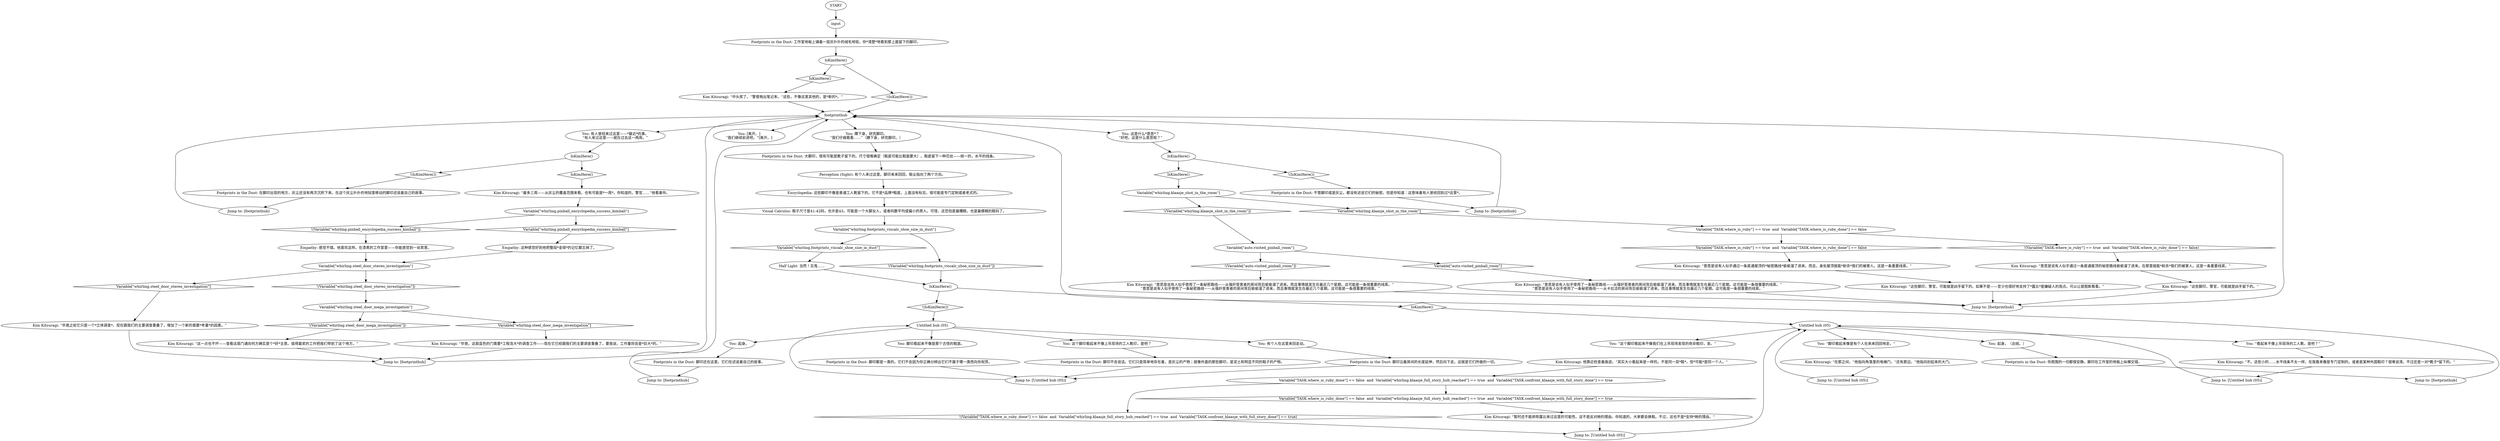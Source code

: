 # WHIRLING F3 / FOOTPRINTS IN THE DUST
# 1. See tracks from what seem to be boots.
#2. Reveals not odd-soled if you return after suspecting Ruby. (Anti-red-herring.)
# ==================================================
digraph G {
	  0 [label="START"];
	  1 [label="input"];
	  2 [label="Footprints in the Dust: 在脚印出现的地方，灰尘还没有再次沉积下来。在这个灰尘扑扑的地狱里移动的脚印述说着自己的故事。"];
	  3 [label="You: [离开。]\n“我们继续前进吧。”[离开。]"];
	  4 [label="Empathy: 这种感觉好到他把整段*金球*的记忆都忘掉了。"];
	  5 [label="Kim Kitsuragi: “意思是说有人似乎使用了一条秘密路线——从强奸受害者的房间背后偷偷溜了进来。而且事情就发生在最近几个星期。这可能是一条很重要的线索。”\n“意思是说有人似乎使用了一条秘密路线——从卡拉洁的房间背后偷偷溜了进来。而且事情就发生在最近几个星期。这可能是一条很重要的线索。”"];
	  6 [label="Variable[\"auto.visited_pinball_room\"]"];
	  7 [label="Variable[\"auto.visited_pinball_room\"]", shape=diamond];
	  8 [label="!(Variable[\"auto.visited_pinball_room\"])", shape=diamond];
	  9 [label="Kim Kitsuragi: “意思是说有人似乎通过一条直通屋顶的*秘密路线*偷偷溜了进来。而且，身处屋顶就能*射杀*我们的被害人。这是一条重要线索。”"];
	  10 [label="Footprints in the Dust: 脚印都是一类的。它们不会因为你正确分辨出它们不属于哪一类而向你祝贺。"];
	  12 [label="Footprints in the Dust: 大脚印，很有可能是靴子留下的。尺寸很难确定（鞋底可能比鞋面要大）。鞋底留下一种花纹——统一的，水平的线条。"];
	  13 [label="Footprints in the Dust: 你周围的一切都很安静。脚印在工作室的地板上纵横交错。"];
	  14 [label="Untitled hub (05)"];
	  15 [label="Jump to: [Untitled hub (05)]"];
	  16 [label="Visual Calculus: 鞋子尺寸是41-42码，也许是43。可能是一个大脚女人，或者码数平均或偏小的男人。可惜，这恐怕是最糟糕，也是最模糊的鞋码了。"];
	  17 [label="Kim Kitsuragi: “意思是说有人似乎使用了一条秘密路线——从强奸受害者的房间背后偷偷溜了进来。而且事情就发生在最近几个星期。这可能是一条很重要的线索。”\n“意思是说有人似乎使用了一条秘密路线——从强奸受害者的房间背后偷偷溜了进来。而且事情就发生在最近几个星期。这可能是一条很重要的线索。”"];
	  18 [label="Jump to: [footprinthub]"];
	  19 [label="IsKimHere()"];
	  20 [label="IsKimHere()", shape=diamond];
	  21 [label="!(IsKimHere())", shape=diamond];
	  22 [label="footprinthub"];
	  23 [label="You: 起身。（总结。）"];
	  24 [label="Perception (Sight): 有个人来过这里。脚印来来回回，鞋尖指向了两个方向。"];
	  25 [label="Jump to: [footprinthub]"];
	  26 [label="Variable[\"whirling.steel_door_stereo_investigation\"]"];
	  27 [label="Variable[\"whirling.steel_door_stereo_investigation\"]", shape=diamond];
	  28 [label="!(Variable[\"whirling.steel_door_stereo_investigation\"])", shape=diamond];
	  29 [label="Jump to: [footprinthub]"];
	  30 [label="You: 脚印看起来不像是那个古怪的鞋底。"];
	  31 [label="Footprints in the Dust: 脚印不会说话。它们只是简单地存在着，是灰尘的产物；就像外面的那些脚印，是泥土和明显不同的鞋子的产物。"];
	  32 [label="Footprints in the Dust: 不管脚印或是灰尘，都没有述说它们的秘密。但是你知道：这意味着有人曾经回到过*这里*。"];
	  33 [label="Variable[\"whirling.footprints_viscalc_shoe_size_in_dust\"]"];
	  34 [label="Variable[\"whirling.footprints_viscalc_shoe_size_in_dust\"]", shape=diamond];
	  35 [label="!(Variable[\"whirling.footprints_viscalc_shoe_size_in_dust\"])", shape=diamond];
	  36 [label="Kim Kitsuragi: “中头奖了。”警督掏出笔记本。“这些，不像这里其他的，是*新的*。”"];
	  37 [label="Variable[\"whirling.steel_door_mega_investigation\"]"];
	  38 [label="Variable[\"whirling.steel_door_mega_investigation\"]", shape=diamond];
	  39 [label="!(Variable[\"whirling.steel_door_mega_investigation\"])", shape=diamond];
	  40 [label="You: “这个脚印看起来不像我们在上吊现场发现的奇异鞋印，金。”"];
	  41 [label="Kim Kitsuragi: “暂时还不能排除露比来过这里的可能性。这不是反对她的理由。你知道的，大家都会换鞋。不过，这也不是*支持*她的理由。”"];
	  42 [label="You: 蹲下身，研究脚印。\n“我们仔细看看……”（蹲下身，研究脚印。）"];
	  43 [label="Kim Kitsuragi: “毕竟之前它只是一个*立体调查*。现在跟我们的主要调查重叠了。增加了一个新的需要*考量*的因素。”"];
	  44 [label="Kim Kitsuragi: “意思是说有人似乎通过一条直通屋顶的秘密路线偷偷溜了进来。在那里就能*射杀*我们的被害人。这是一条重要线索。”"];
	  45 [label="Kim Kitsuragi: “毕竟，这扇蓝色的门需要*工程浩大*的调查工作——现在它已经跟我们的主要调查重叠了，要我说，工作量将会是*巨大*的。”"];
	  46 [label="Encyclopedia: 这些脚印不像是普通工人靴留下的。它不是*品牌*鞋底，上面没有标志。很可能是专门定制或者老式的。"];
	  47 [label="Jump to: [footprinthub]"];
	  48 [label="Footprints in the Dust: 脚印还在这里。它们在述说着自己的故事。"];
	  49 [label="Variable[\"whirling.pinball_encyclopedia_success_kimball\"]"];
	  50 [label="Variable[\"whirling.pinball_encyclopedia_success_kimball\"]", shape=diamond];
	  51 [label="!(Variable[\"whirling.pinball_encyclopedia_success_kimball\"])", shape=diamond];
	  52 [label="Kim Kitsuragi: “这些脚印，警官，可能就是凶手留下的。”"];
	  53 [label="You: “看起来不像上吊现场的工人靴，是吧？”"];
	  54 [label="You: 有人曾经来过这里——*最近*的事。\n“有人来过这里——就在过去这一两周。”"];
	  55 [label="Footprints in the Dust: 工作室地板上铺着一层灰扑扑的绒毛地毯，你*清楚*地看到那上面留下的脚印。"];
	  56 [label="Kim Kitsuragi: “最多三周——从灰尘的覆盖范围来看。也有可能是*一周*。你知道的，警官……”他看着你。"];
	  57 [label="You: 这是什么*意思*？\n“好吧。这是什么意思呢？”"];
	  58 [label="Variable[\"whirling.klaasje_shot_in_the_room\"]"];
	  59 [label="Variable[\"whirling.klaasje_shot_in_the_room\"]", shape=diamond];
	  60 [label="!(Variable[\"whirling.klaasje_shot_in_the_room\"])", shape=diamond];
	  61 [label="Variable[\"TASK.where_is_ruby\"] == true  and  Variable[\"TASK.where_is_ruby_done\"] == false"];
	  62 [label="Variable[\"TASK.where_is_ruby\"] == true  and  Variable[\"TASK.where_is_ruby_done\"] == false", shape=diamond];
	  63 [label="!(Variable[\"TASK.where_is_ruby\"] == true  and  Variable[\"TASK.where_is_ruby_done\"] == false)", shape=diamond];
	  64 [label="Untitled hub (05)"];
	  65 [label="Jump to: [Untitled hub (05)]"];
	  66 [label="Kim Kitsuragi: “这些脚印，警官，可能就是凶手留下的。如果不是——至少也很好地支持了*露比*是嫌疑人的观点。可以让提图斯看看。”"];
	  67 [label="Half Light: 当然！见鬼……"];
	  68 [label="IsKimHere()"];
	  69 [label="IsKimHere()", shape=diamond];
	  70 [label="!(IsKimHere())", shape=diamond];
	  71 [label="You: 起身。"];
	  72 [label="Kim Kitsuragi: “这一点也不坏——查看这扇门通向何方确实是个*好*主意。值得嘉奖的工作把我们带到了这个地方。”"];
	  73 [label="Variable[\"TASK.where_is_ruby_done\"] == false  and  Variable[\"whirling.klaasje_full_story_hub_reached\"] == true  and  Variable[\"TASK.confront_klaasje_with_full_story_done\"] == true"];
	  74 [label="Variable[\"TASK.where_is_ruby_done\"] == false  and  Variable[\"whirling.klaasje_full_story_hub_reached\"] == true  and  Variable[\"TASK.confront_klaasje_with_full_story_done\"] == true", shape=diamond];
	  75 [label="!(Variable[\"TASK.where_is_ruby_done\"] == false  and  Variable[\"whirling.klaasje_full_story_hub_reached\"] == true  and  Variable[\"TASK.confront_klaasje_with_full_story_done\"] == true)", shape=diamond];
	  76 [label="You: “脚印看起来像是有个人在来来回回地走。”"];
	  77 [label="You: 有个人在这里来回走动。"];
	  78 [label="Jump to: [footprinthub]"];
	  79 [label="Jump to: [footprinthub]"];
	  80 [label="Kim Kitsuragi: “不。这些小的……水平线条不太一样。在我看来像是专门定制的。或者是某种外国鞋印？很难说清。不过还是一对*靴子*留下的。”"];
	  81 [label="IsKimHere()"];
	  82 [label="IsKimHere()", shape=diamond];
	  83 [label="!(IsKimHere())", shape=diamond];
	  84 [label="Footprints in the Dust: 脚印沿着房间的长度延伸，然后向下走。这就是它们所做的一切。"];
	  85 [label="IsKimHere()"];
	  86 [label="IsKimHere()", shape=diamond];
	  87 [label="!(IsKimHere())", shape=diamond];
	  88 [label="Jump to: [Untitled hub (05)]"];
	  89 [label="Jump to: [Untitled hub (05)]"];
	  90 [label="Empathy: 感觉不错。他喜欢这样。在漆黑的工作室里——你能感觉到一丝笑意。"];
	  91 [label="Kim Kitsuragi: 他靠近检查着痕迹。“其实大小看起来是一样的。不是同一双*鞋*，但*可能*是同一个人。”"];
	  92 [label="Kim Kitsuragi: “在那之间，”他指向角落里的电梯门，“还有那边，”他指向封起来的大门。"];
	  93 [label="You: 这个脚印看起来不像上吊现场的工人靴印，是吧？"];
	  0 -> 1
	  1 -> 55
	  2 -> 18
	  4 -> 26
	  5 -> 29
	  6 -> 8
	  6 -> 7
	  7 -> 5
	  8 -> 17
	  9 -> 66
	  10 -> 89
	  12 -> 24
	  13 -> 47
	  14 -> 93
	  14 -> 77
	  14 -> 30
	  14 -> 71
	  15 -> 64
	  16 -> 33
	  17 -> 29
	  18 -> 22
	  19 -> 20
	  19 -> 21
	  20 -> 58
	  21 -> 32
	  22 -> 57
	  22 -> 42
	  22 -> 3
	  22 -> 54
	  23 -> 13
	  24 -> 46
	  25 -> 22
	  26 -> 27
	  26 -> 28
	  27 -> 43
	  28 -> 37
	  29 -> 22
	  30 -> 10
	  31 -> 89
	  32 -> 78
	  33 -> 34
	  33 -> 35
	  34 -> 67
	  35 -> 68
	  36 -> 22
	  37 -> 38
	  37 -> 39
	  38 -> 45
	  39 -> 72
	  40 -> 91
	  41 -> 65
	  42 -> 12
	  43 -> 79
	  44 -> 52
	  45 -> 79
	  46 -> 16
	  47 -> 22
	  48 -> 25
	  49 -> 50
	  49 -> 51
	  50 -> 4
	  51 -> 90
	  52 -> 29
	  53 -> 80
	  54 -> 81
	  55 -> 85
	  56 -> 49
	  57 -> 19
	  58 -> 59
	  58 -> 60
	  59 -> 61
	  60 -> 6
	  61 -> 62
	  61 -> 63
	  62 -> 9
	  63 -> 44
	  64 -> 40
	  64 -> 76
	  64 -> 53
	  64 -> 23
	  65 -> 64
	  66 -> 29
	  67 -> 68
	  68 -> 69
	  68 -> 70
	  69 -> 64
	  70 -> 14
	  71 -> 48
	  72 -> 79
	  73 -> 74
	  73 -> 75
	  74 -> 41
	  75 -> 65
	  76 -> 92
	  77 -> 84
	  78 -> 22
	  79 -> 22
	  80 -> 88
	  81 -> 82
	  81 -> 83
	  82 -> 56
	  83 -> 2
	  84 -> 89
	  85 -> 86
	  85 -> 87
	  86 -> 36
	  87 -> 22
	  88 -> 64
	  89 -> 14
	  90 -> 26
	  91 -> 73
	  92 -> 15
	  93 -> 31
}

